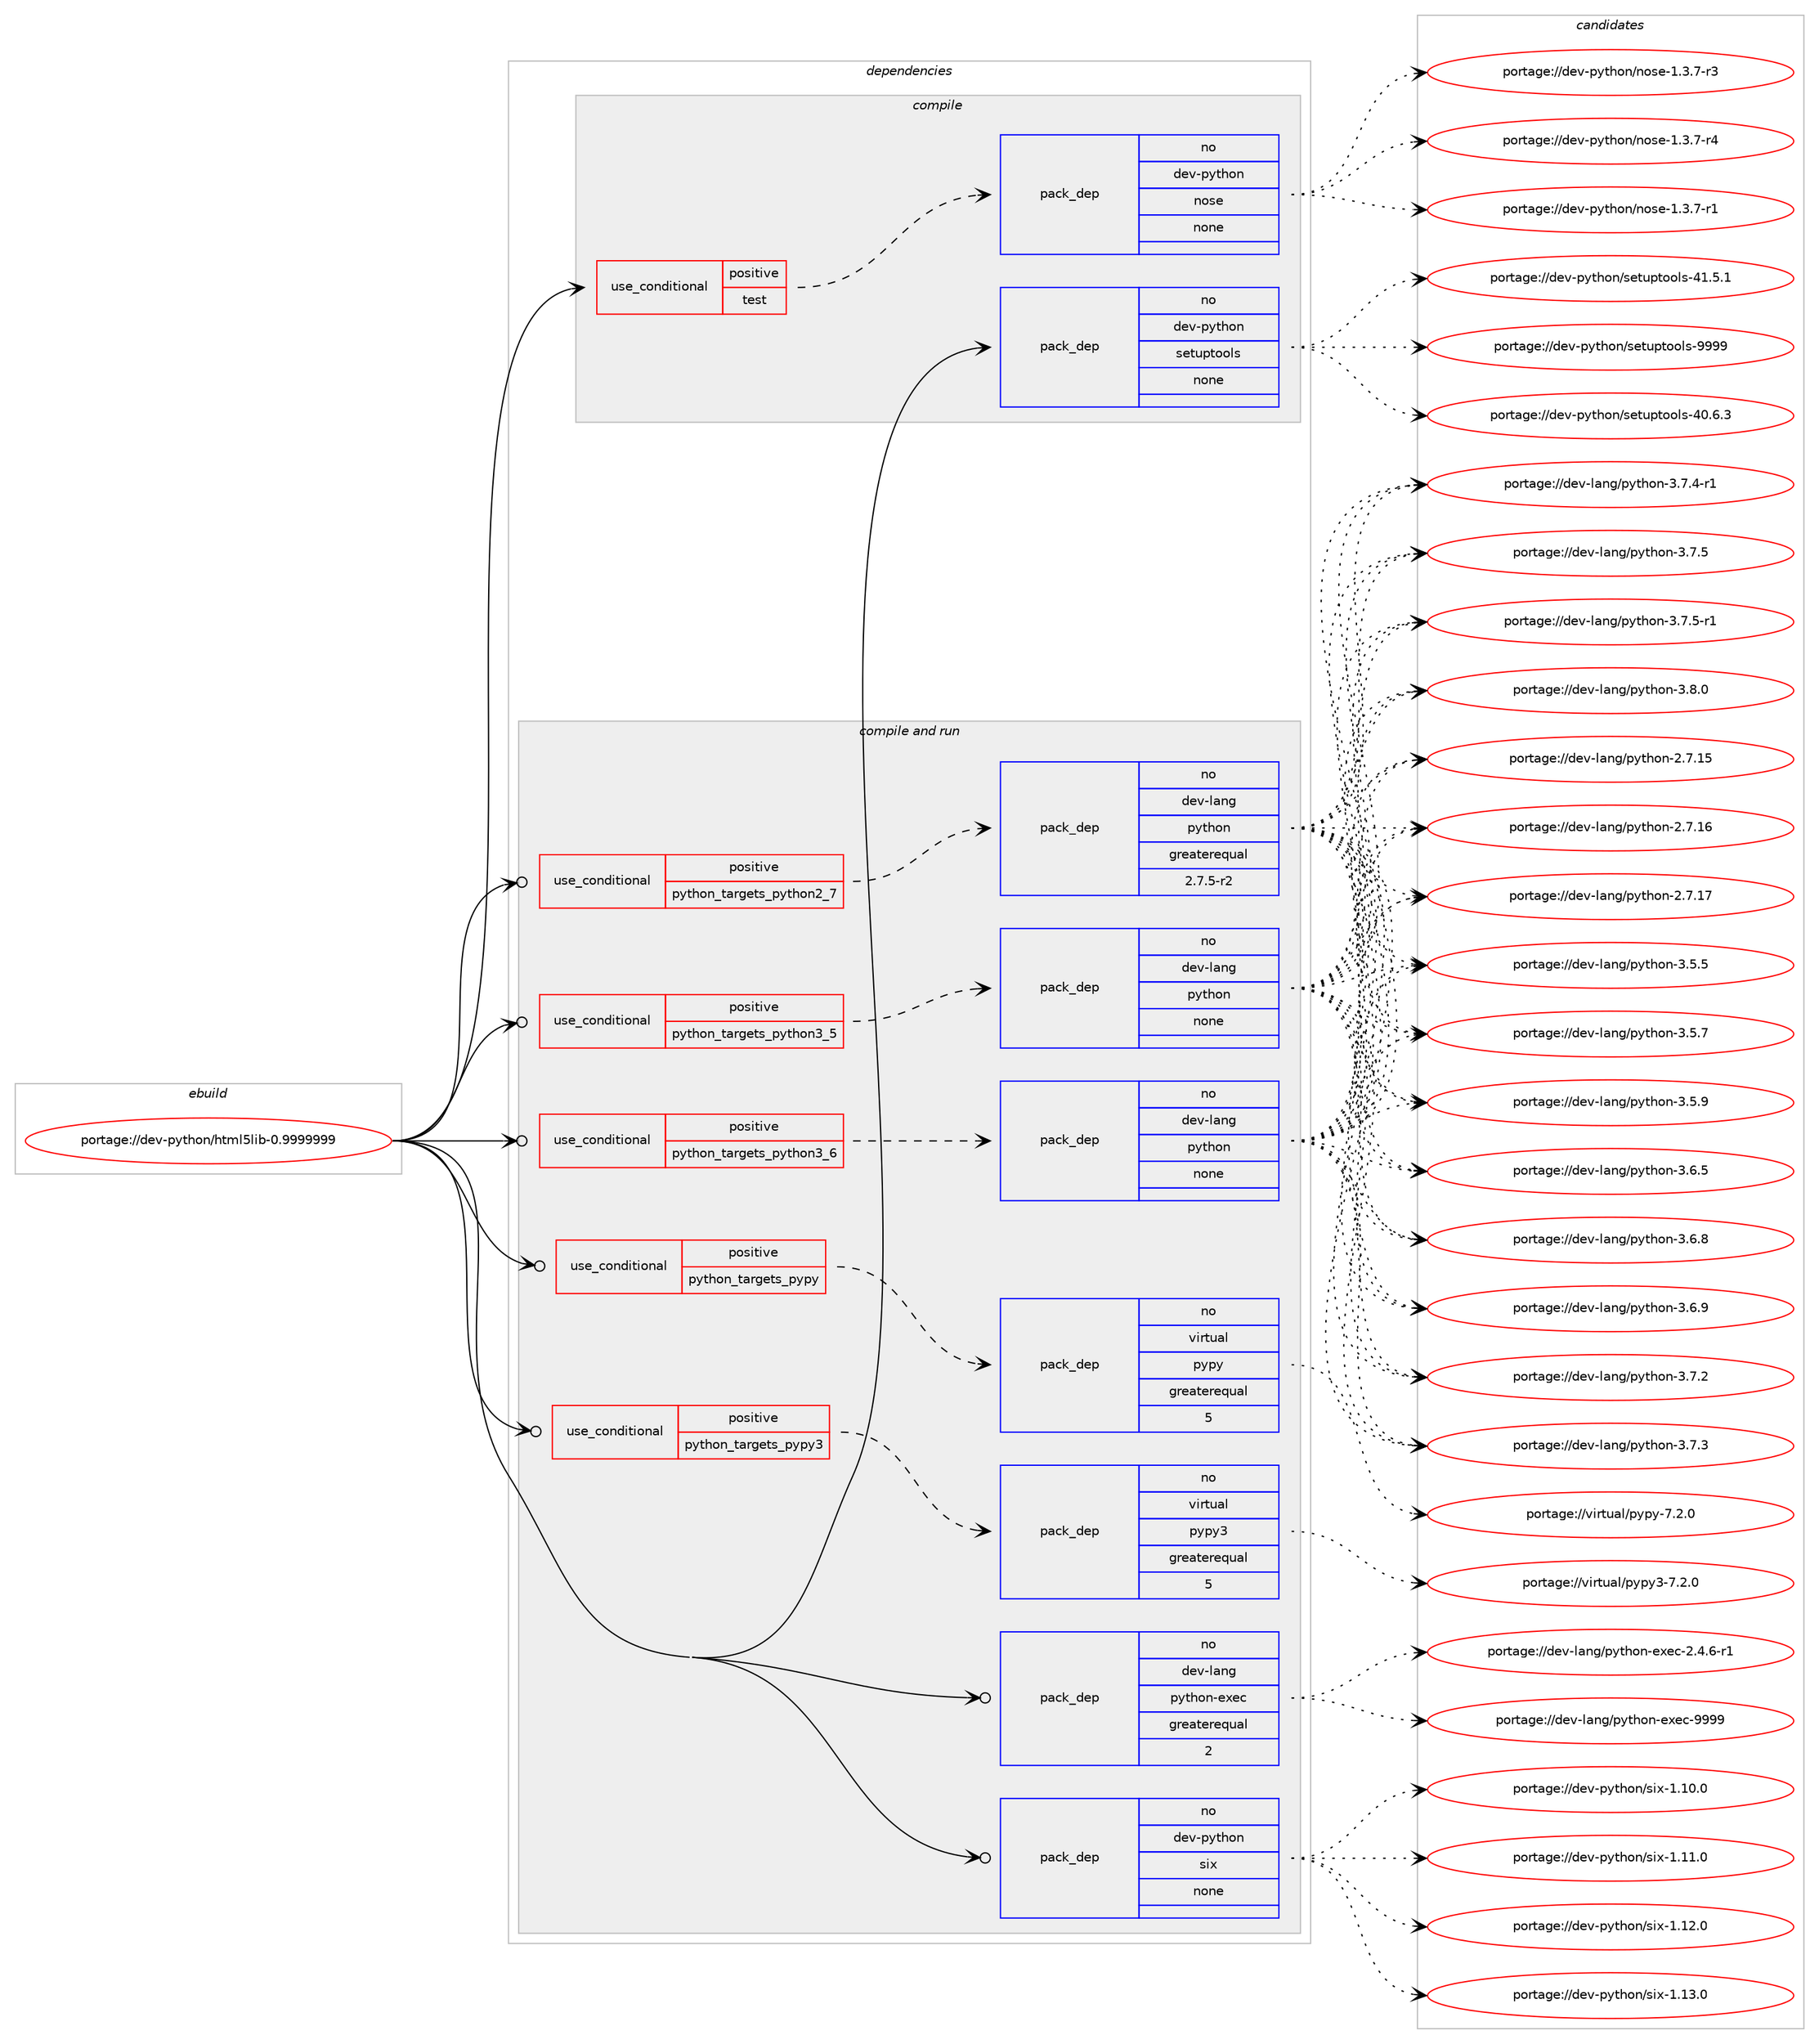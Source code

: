 digraph prolog {

# *************
# Graph options
# *************

newrank=true;
concentrate=true;
compound=true;
graph [rankdir=LR,fontname=Helvetica,fontsize=10,ranksep=1.5];#, ranksep=2.5, nodesep=0.2];
edge  [arrowhead=vee];
node  [fontname=Helvetica,fontsize=10];

# **********
# The ebuild
# **********

subgraph cluster_leftcol {
color=gray;
rank=same;
label=<<i>ebuild</i>>;
id [label="portage://dev-python/html5lib-0.9999999", color=red, width=4, href="../dev-python/html5lib-0.9999999.svg"];
}

# ****************
# The dependencies
# ****************

subgraph cluster_midcol {
color=gray;
label=<<i>dependencies</i>>;
subgraph cluster_compile {
fillcolor="#eeeeee";
style=filled;
label=<<i>compile</i>>;
subgraph cond29771 {
dependency143386 [label=<<TABLE BORDER="0" CELLBORDER="1" CELLSPACING="0" CELLPADDING="4"><TR><TD ROWSPAN="3" CELLPADDING="10">use_conditional</TD></TR><TR><TD>positive</TD></TR><TR><TD>test</TD></TR></TABLE>>, shape=none, color=red];
subgraph pack110295 {
dependency143387 [label=<<TABLE BORDER="0" CELLBORDER="1" CELLSPACING="0" CELLPADDING="4" WIDTH="220"><TR><TD ROWSPAN="6" CELLPADDING="30">pack_dep</TD></TR><TR><TD WIDTH="110">no</TD></TR><TR><TD>dev-python</TD></TR><TR><TD>nose</TD></TR><TR><TD>none</TD></TR><TR><TD></TD></TR></TABLE>>, shape=none, color=blue];
}
dependency143386:e -> dependency143387:w [weight=20,style="dashed",arrowhead="vee"];
}
id:e -> dependency143386:w [weight=20,style="solid",arrowhead="vee"];
subgraph pack110296 {
dependency143388 [label=<<TABLE BORDER="0" CELLBORDER="1" CELLSPACING="0" CELLPADDING="4" WIDTH="220"><TR><TD ROWSPAN="6" CELLPADDING="30">pack_dep</TD></TR><TR><TD WIDTH="110">no</TD></TR><TR><TD>dev-python</TD></TR><TR><TD>setuptools</TD></TR><TR><TD>none</TD></TR><TR><TD></TD></TR></TABLE>>, shape=none, color=blue];
}
id:e -> dependency143388:w [weight=20,style="solid",arrowhead="vee"];
}
subgraph cluster_compileandrun {
fillcolor="#eeeeee";
style=filled;
label=<<i>compile and run</i>>;
subgraph cond29772 {
dependency143389 [label=<<TABLE BORDER="0" CELLBORDER="1" CELLSPACING="0" CELLPADDING="4"><TR><TD ROWSPAN="3" CELLPADDING="10">use_conditional</TD></TR><TR><TD>positive</TD></TR><TR><TD>python_targets_pypy</TD></TR></TABLE>>, shape=none, color=red];
subgraph pack110297 {
dependency143390 [label=<<TABLE BORDER="0" CELLBORDER="1" CELLSPACING="0" CELLPADDING="4" WIDTH="220"><TR><TD ROWSPAN="6" CELLPADDING="30">pack_dep</TD></TR><TR><TD WIDTH="110">no</TD></TR><TR><TD>virtual</TD></TR><TR><TD>pypy</TD></TR><TR><TD>greaterequal</TD></TR><TR><TD>5</TD></TR></TABLE>>, shape=none, color=blue];
}
dependency143389:e -> dependency143390:w [weight=20,style="dashed",arrowhead="vee"];
}
id:e -> dependency143389:w [weight=20,style="solid",arrowhead="odotvee"];
subgraph cond29773 {
dependency143391 [label=<<TABLE BORDER="0" CELLBORDER="1" CELLSPACING="0" CELLPADDING="4"><TR><TD ROWSPAN="3" CELLPADDING="10">use_conditional</TD></TR><TR><TD>positive</TD></TR><TR><TD>python_targets_pypy3</TD></TR></TABLE>>, shape=none, color=red];
subgraph pack110298 {
dependency143392 [label=<<TABLE BORDER="0" CELLBORDER="1" CELLSPACING="0" CELLPADDING="4" WIDTH="220"><TR><TD ROWSPAN="6" CELLPADDING="30">pack_dep</TD></TR><TR><TD WIDTH="110">no</TD></TR><TR><TD>virtual</TD></TR><TR><TD>pypy3</TD></TR><TR><TD>greaterequal</TD></TR><TR><TD>5</TD></TR></TABLE>>, shape=none, color=blue];
}
dependency143391:e -> dependency143392:w [weight=20,style="dashed",arrowhead="vee"];
}
id:e -> dependency143391:w [weight=20,style="solid",arrowhead="odotvee"];
subgraph cond29774 {
dependency143393 [label=<<TABLE BORDER="0" CELLBORDER="1" CELLSPACING="0" CELLPADDING="4"><TR><TD ROWSPAN="3" CELLPADDING="10">use_conditional</TD></TR><TR><TD>positive</TD></TR><TR><TD>python_targets_python2_7</TD></TR></TABLE>>, shape=none, color=red];
subgraph pack110299 {
dependency143394 [label=<<TABLE BORDER="0" CELLBORDER="1" CELLSPACING="0" CELLPADDING="4" WIDTH="220"><TR><TD ROWSPAN="6" CELLPADDING="30">pack_dep</TD></TR><TR><TD WIDTH="110">no</TD></TR><TR><TD>dev-lang</TD></TR><TR><TD>python</TD></TR><TR><TD>greaterequal</TD></TR><TR><TD>2.7.5-r2</TD></TR></TABLE>>, shape=none, color=blue];
}
dependency143393:e -> dependency143394:w [weight=20,style="dashed",arrowhead="vee"];
}
id:e -> dependency143393:w [weight=20,style="solid",arrowhead="odotvee"];
subgraph cond29775 {
dependency143395 [label=<<TABLE BORDER="0" CELLBORDER="1" CELLSPACING="0" CELLPADDING="4"><TR><TD ROWSPAN="3" CELLPADDING="10">use_conditional</TD></TR><TR><TD>positive</TD></TR><TR><TD>python_targets_python3_5</TD></TR></TABLE>>, shape=none, color=red];
subgraph pack110300 {
dependency143396 [label=<<TABLE BORDER="0" CELLBORDER="1" CELLSPACING="0" CELLPADDING="4" WIDTH="220"><TR><TD ROWSPAN="6" CELLPADDING="30">pack_dep</TD></TR><TR><TD WIDTH="110">no</TD></TR><TR><TD>dev-lang</TD></TR><TR><TD>python</TD></TR><TR><TD>none</TD></TR><TR><TD></TD></TR></TABLE>>, shape=none, color=blue];
}
dependency143395:e -> dependency143396:w [weight=20,style="dashed",arrowhead="vee"];
}
id:e -> dependency143395:w [weight=20,style="solid",arrowhead="odotvee"];
subgraph cond29776 {
dependency143397 [label=<<TABLE BORDER="0" CELLBORDER="1" CELLSPACING="0" CELLPADDING="4"><TR><TD ROWSPAN="3" CELLPADDING="10">use_conditional</TD></TR><TR><TD>positive</TD></TR><TR><TD>python_targets_python3_6</TD></TR></TABLE>>, shape=none, color=red];
subgraph pack110301 {
dependency143398 [label=<<TABLE BORDER="0" CELLBORDER="1" CELLSPACING="0" CELLPADDING="4" WIDTH="220"><TR><TD ROWSPAN="6" CELLPADDING="30">pack_dep</TD></TR><TR><TD WIDTH="110">no</TD></TR><TR><TD>dev-lang</TD></TR><TR><TD>python</TD></TR><TR><TD>none</TD></TR><TR><TD></TD></TR></TABLE>>, shape=none, color=blue];
}
dependency143397:e -> dependency143398:w [weight=20,style="dashed",arrowhead="vee"];
}
id:e -> dependency143397:w [weight=20,style="solid",arrowhead="odotvee"];
subgraph pack110302 {
dependency143399 [label=<<TABLE BORDER="0" CELLBORDER="1" CELLSPACING="0" CELLPADDING="4" WIDTH="220"><TR><TD ROWSPAN="6" CELLPADDING="30">pack_dep</TD></TR><TR><TD WIDTH="110">no</TD></TR><TR><TD>dev-lang</TD></TR><TR><TD>python-exec</TD></TR><TR><TD>greaterequal</TD></TR><TR><TD>2</TD></TR></TABLE>>, shape=none, color=blue];
}
id:e -> dependency143399:w [weight=20,style="solid",arrowhead="odotvee"];
subgraph pack110303 {
dependency143400 [label=<<TABLE BORDER="0" CELLBORDER="1" CELLSPACING="0" CELLPADDING="4" WIDTH="220"><TR><TD ROWSPAN="6" CELLPADDING="30">pack_dep</TD></TR><TR><TD WIDTH="110">no</TD></TR><TR><TD>dev-python</TD></TR><TR><TD>six</TD></TR><TR><TD>none</TD></TR><TR><TD></TD></TR></TABLE>>, shape=none, color=blue];
}
id:e -> dependency143400:w [weight=20,style="solid",arrowhead="odotvee"];
}
subgraph cluster_run {
fillcolor="#eeeeee";
style=filled;
label=<<i>run</i>>;
}
}

# **************
# The candidates
# **************

subgraph cluster_choices {
rank=same;
color=gray;
label=<<i>candidates</i>>;

subgraph choice110295 {
color=black;
nodesep=1;
choiceportage10010111845112121116104111110471101111151014549465146554511449 [label="portage://dev-python/nose-1.3.7-r1", color=red, width=4,href="../dev-python/nose-1.3.7-r1.svg"];
choiceportage10010111845112121116104111110471101111151014549465146554511451 [label="portage://dev-python/nose-1.3.7-r3", color=red, width=4,href="../dev-python/nose-1.3.7-r3.svg"];
choiceportage10010111845112121116104111110471101111151014549465146554511452 [label="portage://dev-python/nose-1.3.7-r4", color=red, width=4,href="../dev-python/nose-1.3.7-r4.svg"];
dependency143387:e -> choiceportage10010111845112121116104111110471101111151014549465146554511449:w [style=dotted,weight="100"];
dependency143387:e -> choiceportage10010111845112121116104111110471101111151014549465146554511451:w [style=dotted,weight="100"];
dependency143387:e -> choiceportage10010111845112121116104111110471101111151014549465146554511452:w [style=dotted,weight="100"];
}
subgraph choice110296 {
color=black;
nodesep=1;
choiceportage100101118451121211161041111104711510111611711211611111110811545524846544651 [label="portage://dev-python/setuptools-40.6.3", color=red, width=4,href="../dev-python/setuptools-40.6.3.svg"];
choiceportage100101118451121211161041111104711510111611711211611111110811545524946534649 [label="portage://dev-python/setuptools-41.5.1", color=red, width=4,href="../dev-python/setuptools-41.5.1.svg"];
choiceportage10010111845112121116104111110471151011161171121161111111081154557575757 [label="portage://dev-python/setuptools-9999", color=red, width=4,href="../dev-python/setuptools-9999.svg"];
dependency143388:e -> choiceportage100101118451121211161041111104711510111611711211611111110811545524846544651:w [style=dotted,weight="100"];
dependency143388:e -> choiceportage100101118451121211161041111104711510111611711211611111110811545524946534649:w [style=dotted,weight="100"];
dependency143388:e -> choiceportage10010111845112121116104111110471151011161171121161111111081154557575757:w [style=dotted,weight="100"];
}
subgraph choice110297 {
color=black;
nodesep=1;
choiceportage1181051141161179710847112121112121455546504648 [label="portage://virtual/pypy-7.2.0", color=red, width=4,href="../virtual/pypy-7.2.0.svg"];
dependency143390:e -> choiceportage1181051141161179710847112121112121455546504648:w [style=dotted,weight="100"];
}
subgraph choice110298 {
color=black;
nodesep=1;
choiceportage118105114116117971084711212111212151455546504648 [label="portage://virtual/pypy3-7.2.0", color=red, width=4,href="../virtual/pypy3-7.2.0.svg"];
dependency143392:e -> choiceportage118105114116117971084711212111212151455546504648:w [style=dotted,weight="100"];
}
subgraph choice110299 {
color=black;
nodesep=1;
choiceportage10010111845108971101034711212111610411111045504655464953 [label="portage://dev-lang/python-2.7.15", color=red, width=4,href="../dev-lang/python-2.7.15.svg"];
choiceportage10010111845108971101034711212111610411111045504655464954 [label="portage://dev-lang/python-2.7.16", color=red, width=4,href="../dev-lang/python-2.7.16.svg"];
choiceportage10010111845108971101034711212111610411111045504655464955 [label="portage://dev-lang/python-2.7.17", color=red, width=4,href="../dev-lang/python-2.7.17.svg"];
choiceportage100101118451089711010347112121116104111110455146534653 [label="portage://dev-lang/python-3.5.5", color=red, width=4,href="../dev-lang/python-3.5.5.svg"];
choiceportage100101118451089711010347112121116104111110455146534655 [label="portage://dev-lang/python-3.5.7", color=red, width=4,href="../dev-lang/python-3.5.7.svg"];
choiceportage100101118451089711010347112121116104111110455146534657 [label="portage://dev-lang/python-3.5.9", color=red, width=4,href="../dev-lang/python-3.5.9.svg"];
choiceportage100101118451089711010347112121116104111110455146544653 [label="portage://dev-lang/python-3.6.5", color=red, width=4,href="../dev-lang/python-3.6.5.svg"];
choiceportage100101118451089711010347112121116104111110455146544656 [label="portage://dev-lang/python-3.6.8", color=red, width=4,href="../dev-lang/python-3.6.8.svg"];
choiceportage100101118451089711010347112121116104111110455146544657 [label="portage://dev-lang/python-3.6.9", color=red, width=4,href="../dev-lang/python-3.6.9.svg"];
choiceportage100101118451089711010347112121116104111110455146554650 [label="portage://dev-lang/python-3.7.2", color=red, width=4,href="../dev-lang/python-3.7.2.svg"];
choiceportage100101118451089711010347112121116104111110455146554651 [label="portage://dev-lang/python-3.7.3", color=red, width=4,href="../dev-lang/python-3.7.3.svg"];
choiceportage1001011184510897110103471121211161041111104551465546524511449 [label="portage://dev-lang/python-3.7.4-r1", color=red, width=4,href="../dev-lang/python-3.7.4-r1.svg"];
choiceportage100101118451089711010347112121116104111110455146554653 [label="portage://dev-lang/python-3.7.5", color=red, width=4,href="../dev-lang/python-3.7.5.svg"];
choiceportage1001011184510897110103471121211161041111104551465546534511449 [label="portage://dev-lang/python-3.7.5-r1", color=red, width=4,href="../dev-lang/python-3.7.5-r1.svg"];
choiceportage100101118451089711010347112121116104111110455146564648 [label="portage://dev-lang/python-3.8.0", color=red, width=4,href="../dev-lang/python-3.8.0.svg"];
dependency143394:e -> choiceportage10010111845108971101034711212111610411111045504655464953:w [style=dotted,weight="100"];
dependency143394:e -> choiceportage10010111845108971101034711212111610411111045504655464954:w [style=dotted,weight="100"];
dependency143394:e -> choiceportage10010111845108971101034711212111610411111045504655464955:w [style=dotted,weight="100"];
dependency143394:e -> choiceportage100101118451089711010347112121116104111110455146534653:w [style=dotted,weight="100"];
dependency143394:e -> choiceportage100101118451089711010347112121116104111110455146534655:w [style=dotted,weight="100"];
dependency143394:e -> choiceportage100101118451089711010347112121116104111110455146534657:w [style=dotted,weight="100"];
dependency143394:e -> choiceportage100101118451089711010347112121116104111110455146544653:w [style=dotted,weight="100"];
dependency143394:e -> choiceportage100101118451089711010347112121116104111110455146544656:w [style=dotted,weight="100"];
dependency143394:e -> choiceportage100101118451089711010347112121116104111110455146544657:w [style=dotted,weight="100"];
dependency143394:e -> choiceportage100101118451089711010347112121116104111110455146554650:w [style=dotted,weight="100"];
dependency143394:e -> choiceportage100101118451089711010347112121116104111110455146554651:w [style=dotted,weight="100"];
dependency143394:e -> choiceportage1001011184510897110103471121211161041111104551465546524511449:w [style=dotted,weight="100"];
dependency143394:e -> choiceportage100101118451089711010347112121116104111110455146554653:w [style=dotted,weight="100"];
dependency143394:e -> choiceportage1001011184510897110103471121211161041111104551465546534511449:w [style=dotted,weight="100"];
dependency143394:e -> choiceportage100101118451089711010347112121116104111110455146564648:w [style=dotted,weight="100"];
}
subgraph choice110300 {
color=black;
nodesep=1;
choiceportage10010111845108971101034711212111610411111045504655464953 [label="portage://dev-lang/python-2.7.15", color=red, width=4,href="../dev-lang/python-2.7.15.svg"];
choiceportage10010111845108971101034711212111610411111045504655464954 [label="portage://dev-lang/python-2.7.16", color=red, width=4,href="../dev-lang/python-2.7.16.svg"];
choiceportage10010111845108971101034711212111610411111045504655464955 [label="portage://dev-lang/python-2.7.17", color=red, width=4,href="../dev-lang/python-2.7.17.svg"];
choiceportage100101118451089711010347112121116104111110455146534653 [label="portage://dev-lang/python-3.5.5", color=red, width=4,href="../dev-lang/python-3.5.5.svg"];
choiceportage100101118451089711010347112121116104111110455146534655 [label="portage://dev-lang/python-3.5.7", color=red, width=4,href="../dev-lang/python-3.5.7.svg"];
choiceportage100101118451089711010347112121116104111110455146534657 [label="portage://dev-lang/python-3.5.9", color=red, width=4,href="../dev-lang/python-3.5.9.svg"];
choiceportage100101118451089711010347112121116104111110455146544653 [label="portage://dev-lang/python-3.6.5", color=red, width=4,href="../dev-lang/python-3.6.5.svg"];
choiceportage100101118451089711010347112121116104111110455146544656 [label="portage://dev-lang/python-3.6.8", color=red, width=4,href="../dev-lang/python-3.6.8.svg"];
choiceportage100101118451089711010347112121116104111110455146544657 [label="portage://dev-lang/python-3.6.9", color=red, width=4,href="../dev-lang/python-3.6.9.svg"];
choiceportage100101118451089711010347112121116104111110455146554650 [label="portage://dev-lang/python-3.7.2", color=red, width=4,href="../dev-lang/python-3.7.2.svg"];
choiceportage100101118451089711010347112121116104111110455146554651 [label="portage://dev-lang/python-3.7.3", color=red, width=4,href="../dev-lang/python-3.7.3.svg"];
choiceportage1001011184510897110103471121211161041111104551465546524511449 [label="portage://dev-lang/python-3.7.4-r1", color=red, width=4,href="../dev-lang/python-3.7.4-r1.svg"];
choiceportage100101118451089711010347112121116104111110455146554653 [label="portage://dev-lang/python-3.7.5", color=red, width=4,href="../dev-lang/python-3.7.5.svg"];
choiceportage1001011184510897110103471121211161041111104551465546534511449 [label="portage://dev-lang/python-3.7.5-r1", color=red, width=4,href="../dev-lang/python-3.7.5-r1.svg"];
choiceportage100101118451089711010347112121116104111110455146564648 [label="portage://dev-lang/python-3.8.0", color=red, width=4,href="../dev-lang/python-3.8.0.svg"];
dependency143396:e -> choiceportage10010111845108971101034711212111610411111045504655464953:w [style=dotted,weight="100"];
dependency143396:e -> choiceportage10010111845108971101034711212111610411111045504655464954:w [style=dotted,weight="100"];
dependency143396:e -> choiceportage10010111845108971101034711212111610411111045504655464955:w [style=dotted,weight="100"];
dependency143396:e -> choiceportage100101118451089711010347112121116104111110455146534653:w [style=dotted,weight="100"];
dependency143396:e -> choiceportage100101118451089711010347112121116104111110455146534655:w [style=dotted,weight="100"];
dependency143396:e -> choiceportage100101118451089711010347112121116104111110455146534657:w [style=dotted,weight="100"];
dependency143396:e -> choiceportage100101118451089711010347112121116104111110455146544653:w [style=dotted,weight="100"];
dependency143396:e -> choiceportage100101118451089711010347112121116104111110455146544656:w [style=dotted,weight="100"];
dependency143396:e -> choiceportage100101118451089711010347112121116104111110455146544657:w [style=dotted,weight="100"];
dependency143396:e -> choiceportage100101118451089711010347112121116104111110455146554650:w [style=dotted,weight="100"];
dependency143396:e -> choiceportage100101118451089711010347112121116104111110455146554651:w [style=dotted,weight="100"];
dependency143396:e -> choiceportage1001011184510897110103471121211161041111104551465546524511449:w [style=dotted,weight="100"];
dependency143396:e -> choiceportage100101118451089711010347112121116104111110455146554653:w [style=dotted,weight="100"];
dependency143396:e -> choiceportage1001011184510897110103471121211161041111104551465546534511449:w [style=dotted,weight="100"];
dependency143396:e -> choiceportage100101118451089711010347112121116104111110455146564648:w [style=dotted,weight="100"];
}
subgraph choice110301 {
color=black;
nodesep=1;
choiceportage10010111845108971101034711212111610411111045504655464953 [label="portage://dev-lang/python-2.7.15", color=red, width=4,href="../dev-lang/python-2.7.15.svg"];
choiceportage10010111845108971101034711212111610411111045504655464954 [label="portage://dev-lang/python-2.7.16", color=red, width=4,href="../dev-lang/python-2.7.16.svg"];
choiceportage10010111845108971101034711212111610411111045504655464955 [label="portage://dev-lang/python-2.7.17", color=red, width=4,href="../dev-lang/python-2.7.17.svg"];
choiceportage100101118451089711010347112121116104111110455146534653 [label="portage://dev-lang/python-3.5.5", color=red, width=4,href="../dev-lang/python-3.5.5.svg"];
choiceportage100101118451089711010347112121116104111110455146534655 [label="portage://dev-lang/python-3.5.7", color=red, width=4,href="../dev-lang/python-3.5.7.svg"];
choiceportage100101118451089711010347112121116104111110455146534657 [label="portage://dev-lang/python-3.5.9", color=red, width=4,href="../dev-lang/python-3.5.9.svg"];
choiceportage100101118451089711010347112121116104111110455146544653 [label="portage://dev-lang/python-3.6.5", color=red, width=4,href="../dev-lang/python-3.6.5.svg"];
choiceportage100101118451089711010347112121116104111110455146544656 [label="portage://dev-lang/python-3.6.8", color=red, width=4,href="../dev-lang/python-3.6.8.svg"];
choiceportage100101118451089711010347112121116104111110455146544657 [label="portage://dev-lang/python-3.6.9", color=red, width=4,href="../dev-lang/python-3.6.9.svg"];
choiceportage100101118451089711010347112121116104111110455146554650 [label="portage://dev-lang/python-3.7.2", color=red, width=4,href="../dev-lang/python-3.7.2.svg"];
choiceportage100101118451089711010347112121116104111110455146554651 [label="portage://dev-lang/python-3.7.3", color=red, width=4,href="../dev-lang/python-3.7.3.svg"];
choiceportage1001011184510897110103471121211161041111104551465546524511449 [label="portage://dev-lang/python-3.7.4-r1", color=red, width=4,href="../dev-lang/python-3.7.4-r1.svg"];
choiceportage100101118451089711010347112121116104111110455146554653 [label="portage://dev-lang/python-3.7.5", color=red, width=4,href="../dev-lang/python-3.7.5.svg"];
choiceportage1001011184510897110103471121211161041111104551465546534511449 [label="portage://dev-lang/python-3.7.5-r1", color=red, width=4,href="../dev-lang/python-3.7.5-r1.svg"];
choiceportage100101118451089711010347112121116104111110455146564648 [label="portage://dev-lang/python-3.8.0", color=red, width=4,href="../dev-lang/python-3.8.0.svg"];
dependency143398:e -> choiceportage10010111845108971101034711212111610411111045504655464953:w [style=dotted,weight="100"];
dependency143398:e -> choiceportage10010111845108971101034711212111610411111045504655464954:w [style=dotted,weight="100"];
dependency143398:e -> choiceportage10010111845108971101034711212111610411111045504655464955:w [style=dotted,weight="100"];
dependency143398:e -> choiceportage100101118451089711010347112121116104111110455146534653:w [style=dotted,weight="100"];
dependency143398:e -> choiceportage100101118451089711010347112121116104111110455146534655:w [style=dotted,weight="100"];
dependency143398:e -> choiceportage100101118451089711010347112121116104111110455146534657:w [style=dotted,weight="100"];
dependency143398:e -> choiceportage100101118451089711010347112121116104111110455146544653:w [style=dotted,weight="100"];
dependency143398:e -> choiceportage100101118451089711010347112121116104111110455146544656:w [style=dotted,weight="100"];
dependency143398:e -> choiceportage100101118451089711010347112121116104111110455146544657:w [style=dotted,weight="100"];
dependency143398:e -> choiceportage100101118451089711010347112121116104111110455146554650:w [style=dotted,weight="100"];
dependency143398:e -> choiceportage100101118451089711010347112121116104111110455146554651:w [style=dotted,weight="100"];
dependency143398:e -> choiceportage1001011184510897110103471121211161041111104551465546524511449:w [style=dotted,weight="100"];
dependency143398:e -> choiceportage100101118451089711010347112121116104111110455146554653:w [style=dotted,weight="100"];
dependency143398:e -> choiceportage1001011184510897110103471121211161041111104551465546534511449:w [style=dotted,weight="100"];
dependency143398:e -> choiceportage100101118451089711010347112121116104111110455146564648:w [style=dotted,weight="100"];
}
subgraph choice110302 {
color=black;
nodesep=1;
choiceportage10010111845108971101034711212111610411111045101120101994550465246544511449 [label="portage://dev-lang/python-exec-2.4.6-r1", color=red, width=4,href="../dev-lang/python-exec-2.4.6-r1.svg"];
choiceportage10010111845108971101034711212111610411111045101120101994557575757 [label="portage://dev-lang/python-exec-9999", color=red, width=4,href="../dev-lang/python-exec-9999.svg"];
dependency143399:e -> choiceportage10010111845108971101034711212111610411111045101120101994550465246544511449:w [style=dotted,weight="100"];
dependency143399:e -> choiceportage10010111845108971101034711212111610411111045101120101994557575757:w [style=dotted,weight="100"];
}
subgraph choice110303 {
color=black;
nodesep=1;
choiceportage100101118451121211161041111104711510512045494649484648 [label="portage://dev-python/six-1.10.0", color=red, width=4,href="../dev-python/six-1.10.0.svg"];
choiceportage100101118451121211161041111104711510512045494649494648 [label="portage://dev-python/six-1.11.0", color=red, width=4,href="../dev-python/six-1.11.0.svg"];
choiceportage100101118451121211161041111104711510512045494649504648 [label="portage://dev-python/six-1.12.0", color=red, width=4,href="../dev-python/six-1.12.0.svg"];
choiceportage100101118451121211161041111104711510512045494649514648 [label="portage://dev-python/six-1.13.0", color=red, width=4,href="../dev-python/six-1.13.0.svg"];
dependency143400:e -> choiceportage100101118451121211161041111104711510512045494649484648:w [style=dotted,weight="100"];
dependency143400:e -> choiceportage100101118451121211161041111104711510512045494649494648:w [style=dotted,weight="100"];
dependency143400:e -> choiceportage100101118451121211161041111104711510512045494649504648:w [style=dotted,weight="100"];
dependency143400:e -> choiceportage100101118451121211161041111104711510512045494649514648:w [style=dotted,weight="100"];
}
}

}
